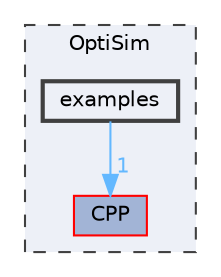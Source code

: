digraph "OptiSim/examples"
{
 // LATEX_PDF_SIZE
  bgcolor="transparent";
  edge [fontname=Helvetica,fontsize=10,labelfontname=Helvetica,labelfontsize=10];
  node [fontname=Helvetica,fontsize=10,shape=box,height=0.2,width=0.4];
  compound=true
  subgraph clusterdir_d459a611694dda7a142dbf4cd99b2396 {
    graph [ bgcolor="#edf0f7", pencolor="grey25", label="OptiSim", fontname=Helvetica,fontsize=10 style="filled,dashed", URL="dir_d459a611694dda7a142dbf4cd99b2396.html",tooltip=""]
  dir_ebd350a6ab8457145effad1be399dc3a [label="CPP", fillcolor="#a2b4d6", color="red", style="filled", URL="dir_ebd350a6ab8457145effad1be399dc3a.html",tooltip=""];
  dir_5b81725f7e48b36a5fa62a060d59da35 [label="examples", fillcolor="#edf0f7", color="grey25", style="filled,bold", URL="dir_5b81725f7e48b36a5fa62a060d59da35.html",tooltip=""];
  }
  dir_5b81725f7e48b36a5fa62a060d59da35->dir_ebd350a6ab8457145effad1be399dc3a [headlabel="1", labeldistance=1.5 headhref="dir_000010_000009.html" href="dir_000010_000009.html" color="steelblue1" fontcolor="steelblue1"];
}
